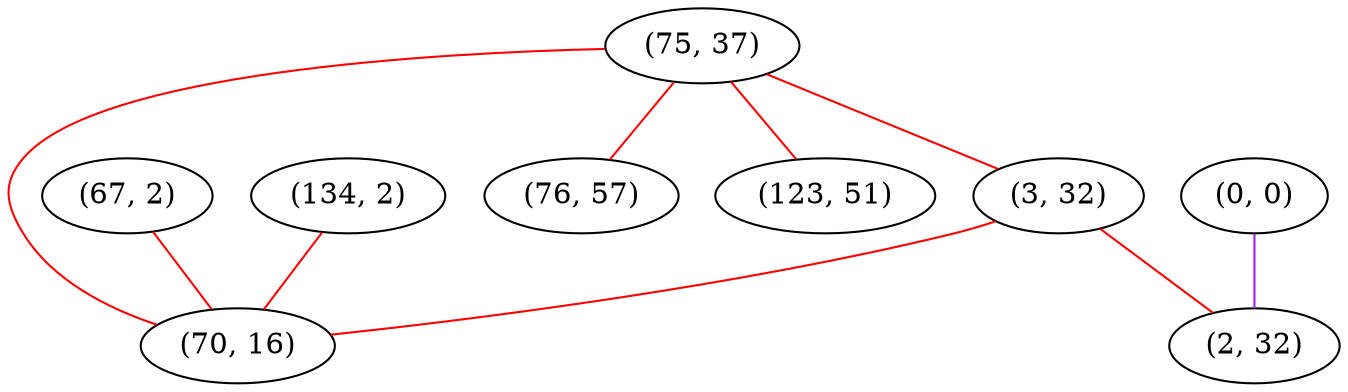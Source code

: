 graph "" {
"(67, 2)";
"(0, 0)";
"(75, 37)";
"(3, 32)";
"(76, 57)";
"(123, 51)";
"(2, 32)";
"(134, 2)";
"(70, 16)";
"(67, 2)" -- "(70, 16)"  [color=red, key=0, weight=1];
"(0, 0)" -- "(2, 32)"  [color=purple, key=0, weight=4];
"(75, 37)" -- "(3, 32)"  [color=red, key=0, weight=1];
"(75, 37)" -- "(76, 57)"  [color=red, key=0, weight=1];
"(75, 37)" -- "(123, 51)"  [color=red, key=0, weight=1];
"(75, 37)" -- "(70, 16)"  [color=red, key=0, weight=1];
"(3, 32)" -- "(2, 32)"  [color=red, key=0, weight=1];
"(3, 32)" -- "(70, 16)"  [color=red, key=0, weight=1];
"(134, 2)" -- "(70, 16)"  [color=red, key=0, weight=1];
}
